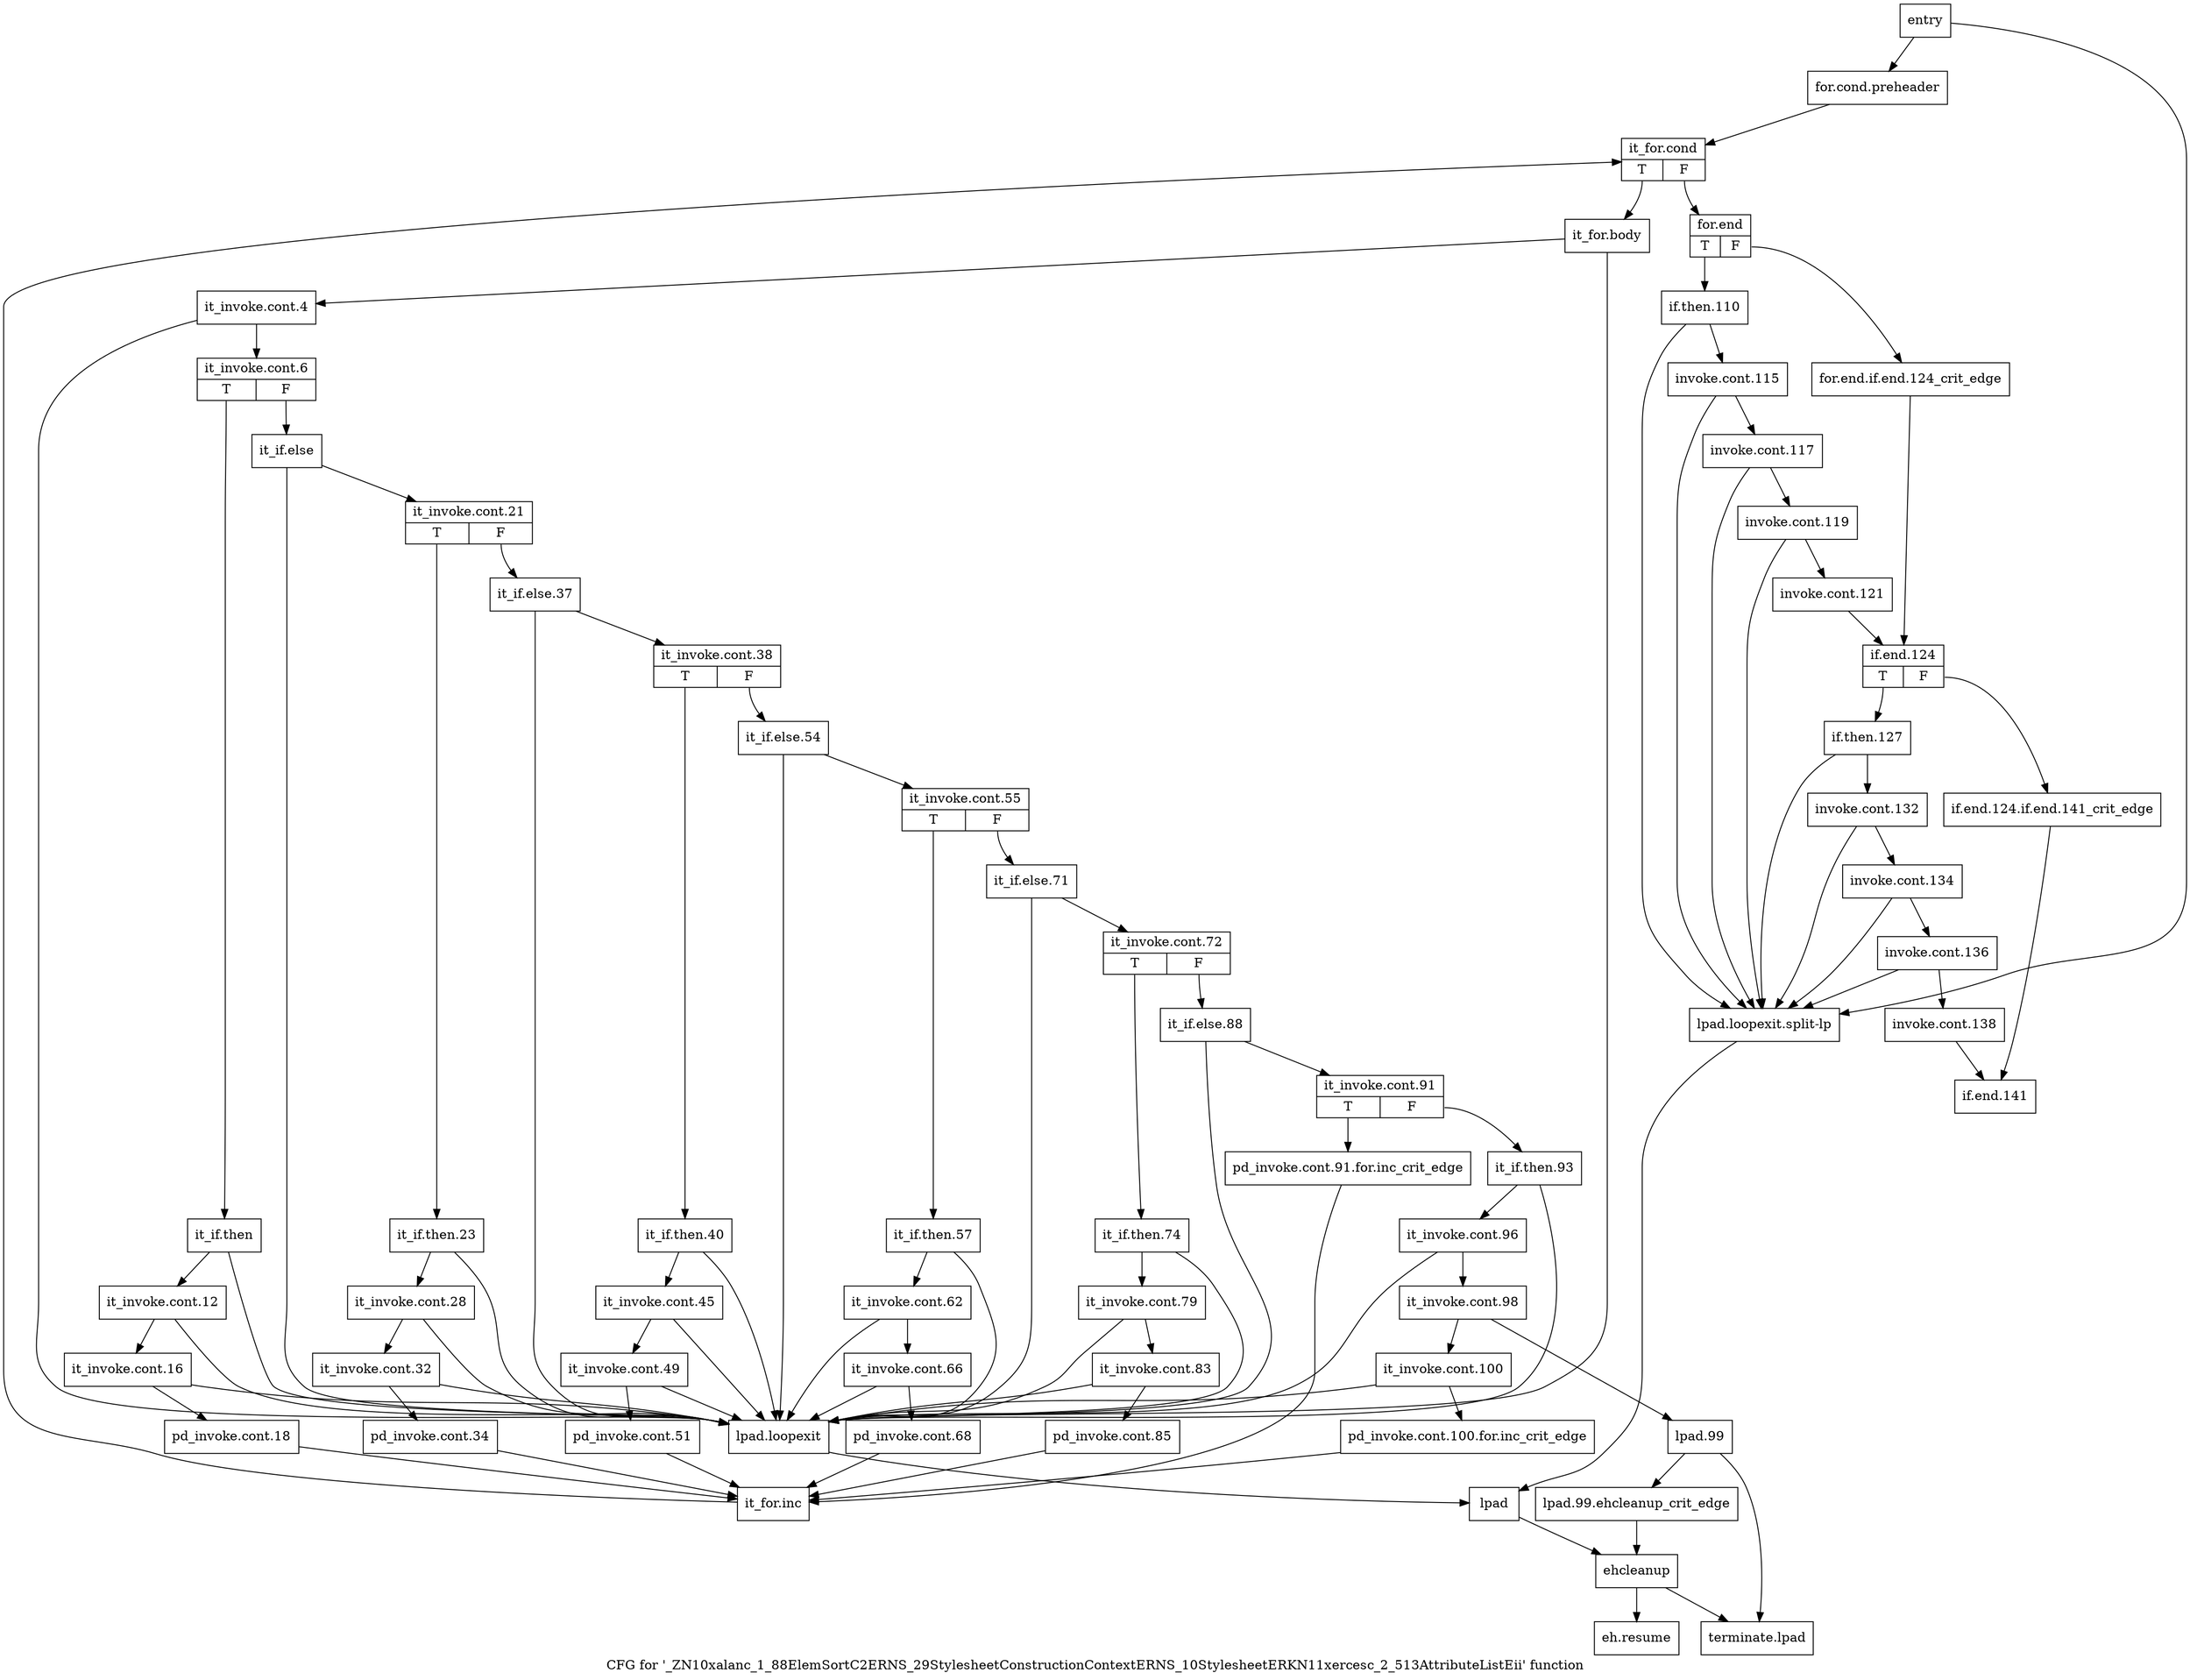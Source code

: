 digraph "CFG for '_ZN10xalanc_1_88ElemSortC2ERNS_29StylesheetConstructionContextERNS_10StylesheetERKN11xercesc_2_513AttributeListEii' function" {
	label="CFG for '_ZN10xalanc_1_88ElemSortC2ERNS_29StylesheetConstructionContextERNS_10StylesheetERKN11xercesc_2_513AttributeListEii' function";

	Node0x72f9790 [shape=record,label="{entry}"];
	Node0x72f9790 -> Node0x72f97e0;
	Node0x72f9790 -> Node0x72f9b00;
	Node0x72f97e0 [shape=record,label="{for.cond.preheader}"];
	Node0x72f97e0 -> Node0x72f9830;
	Node0x72f9830 [shape=record,label="{it_for.cond|{<s0>T|<s1>F}}"];
	Node0x72f9830:s0 -> Node0x72f9880;
	Node0x72f9830:s1 -> Node0x72fa690;
	Node0x72f9880 [shape=record,label="{it_for.body}"];
	Node0x72f9880 -> Node0x72f98d0;
	Node0x72f9880 -> Node0x72f9ab0;
	Node0x72f98d0 [shape=record,label="{it_invoke.cont.4}"];
	Node0x72f98d0 -> Node0x72f9920;
	Node0x72f98d0 -> Node0x72f9ab0;
	Node0x72f9920 [shape=record,label="{it_invoke.cont.6|{<s0>T|<s1>F}}"];
	Node0x72f9920:s0 -> Node0x72f9970;
	Node0x72f9920:s1 -> Node0x72f9ba0;
	Node0x72f9970 [shape=record,label="{it_if.then}"];
	Node0x72f9970 -> Node0x72f99c0;
	Node0x72f9970 -> Node0x72f9ab0;
	Node0x72f99c0 [shape=record,label="{it_invoke.cont.12}"];
	Node0x72f99c0 -> Node0x72f9a10;
	Node0x72f99c0 -> Node0x72f9ab0;
	Node0x72f9a10 [shape=record,label="{it_invoke.cont.16}"];
	Node0x72f9a10 -> Node0x72f9a60;
	Node0x72f9a10 -> Node0x72f9ab0;
	Node0x72f9a60 [shape=record,label="{pd_invoke.cont.18}"];
	Node0x72f9a60 -> Node0x72fa640;
	Node0x72f9ab0 [shape=record,label="{lpad.loopexit}"];
	Node0x72f9ab0 -> Node0x72f9b50;
	Node0x72f9b00 [shape=record,label="{lpad.loopexit.split-lp}"];
	Node0x72f9b00 -> Node0x72f9b50;
	Node0x72f9b50 [shape=record,label="{lpad}"];
	Node0x72f9b50 -> Node0x72fab40;
	Node0x72f9ba0 [shape=record,label="{it_if.else}"];
	Node0x72f9ba0 -> Node0x72f9bf0;
	Node0x72f9ba0 -> Node0x72f9ab0;
	Node0x72f9bf0 [shape=record,label="{it_invoke.cont.21|{<s0>T|<s1>F}}"];
	Node0x72f9bf0:s0 -> Node0x72f9c40;
	Node0x72f9bf0:s1 -> Node0x72f9d80;
	Node0x72f9c40 [shape=record,label="{it_if.then.23}"];
	Node0x72f9c40 -> Node0x72f9c90;
	Node0x72f9c40 -> Node0x72f9ab0;
	Node0x72f9c90 [shape=record,label="{it_invoke.cont.28}"];
	Node0x72f9c90 -> Node0x72f9ce0;
	Node0x72f9c90 -> Node0x72f9ab0;
	Node0x72f9ce0 [shape=record,label="{it_invoke.cont.32}"];
	Node0x72f9ce0 -> Node0x72f9d30;
	Node0x72f9ce0 -> Node0x72f9ab0;
	Node0x72f9d30 [shape=record,label="{pd_invoke.cont.34}"];
	Node0x72f9d30 -> Node0x72fa640;
	Node0x72f9d80 [shape=record,label="{it_if.else.37}"];
	Node0x72f9d80 -> Node0x72f9dd0;
	Node0x72f9d80 -> Node0x72f9ab0;
	Node0x72f9dd0 [shape=record,label="{it_invoke.cont.38|{<s0>T|<s1>F}}"];
	Node0x72f9dd0:s0 -> Node0x72f9e20;
	Node0x72f9dd0:s1 -> Node0x72f9f60;
	Node0x72f9e20 [shape=record,label="{it_if.then.40}"];
	Node0x72f9e20 -> Node0x72f9e70;
	Node0x72f9e20 -> Node0x72f9ab0;
	Node0x72f9e70 [shape=record,label="{it_invoke.cont.45}"];
	Node0x72f9e70 -> Node0x72f9ec0;
	Node0x72f9e70 -> Node0x72f9ab0;
	Node0x72f9ec0 [shape=record,label="{it_invoke.cont.49}"];
	Node0x72f9ec0 -> Node0x72f9f10;
	Node0x72f9ec0 -> Node0x72f9ab0;
	Node0x72f9f10 [shape=record,label="{pd_invoke.cont.51}"];
	Node0x72f9f10 -> Node0x72fa640;
	Node0x72f9f60 [shape=record,label="{it_if.else.54}"];
	Node0x72f9f60 -> Node0x72f9fb0;
	Node0x72f9f60 -> Node0x72f9ab0;
	Node0x72f9fb0 [shape=record,label="{it_invoke.cont.55|{<s0>T|<s1>F}}"];
	Node0x72f9fb0:s0 -> Node0x72fa000;
	Node0x72f9fb0:s1 -> Node0x72fa140;
	Node0x72fa000 [shape=record,label="{it_if.then.57}"];
	Node0x72fa000 -> Node0x72fa050;
	Node0x72fa000 -> Node0x72f9ab0;
	Node0x72fa050 [shape=record,label="{it_invoke.cont.62}"];
	Node0x72fa050 -> Node0x72fa0a0;
	Node0x72fa050 -> Node0x72f9ab0;
	Node0x72fa0a0 [shape=record,label="{it_invoke.cont.66}"];
	Node0x72fa0a0 -> Node0x72fa0f0;
	Node0x72fa0a0 -> Node0x72f9ab0;
	Node0x72fa0f0 [shape=record,label="{pd_invoke.cont.68}"];
	Node0x72fa0f0 -> Node0x72fa640;
	Node0x72fa140 [shape=record,label="{it_if.else.71}"];
	Node0x72fa140 -> Node0x72fa190;
	Node0x72fa140 -> Node0x72f9ab0;
	Node0x72fa190 [shape=record,label="{it_invoke.cont.72|{<s0>T|<s1>F}}"];
	Node0x72fa190:s0 -> Node0x72fa1e0;
	Node0x72fa190:s1 -> Node0x72fa320;
	Node0x72fa1e0 [shape=record,label="{it_if.then.74}"];
	Node0x72fa1e0 -> Node0x72fa230;
	Node0x72fa1e0 -> Node0x72f9ab0;
	Node0x72fa230 [shape=record,label="{it_invoke.cont.79}"];
	Node0x72fa230 -> Node0x72fa280;
	Node0x72fa230 -> Node0x72f9ab0;
	Node0x72fa280 [shape=record,label="{it_invoke.cont.83}"];
	Node0x72fa280 -> Node0x72fa2d0;
	Node0x72fa280 -> Node0x72f9ab0;
	Node0x72fa2d0 [shape=record,label="{pd_invoke.cont.85}"];
	Node0x72fa2d0 -> Node0x72fa640;
	Node0x72fa320 [shape=record,label="{it_if.else.88}"];
	Node0x72fa320 -> Node0x72fa370;
	Node0x72fa320 -> Node0x72f9ab0;
	Node0x72fa370 [shape=record,label="{it_invoke.cont.91|{<s0>T|<s1>F}}"];
	Node0x72fa370:s0 -> Node0x72fa3c0;
	Node0x72fa370:s1 -> Node0x72fa410;
	Node0x72fa3c0 [shape=record,label="{pd_invoke.cont.91.for.inc_crit_edge}"];
	Node0x72fa3c0 -> Node0x72fa640;
	Node0x72fa410 [shape=record,label="{it_if.then.93}"];
	Node0x72fa410 -> Node0x72fa460;
	Node0x72fa410 -> Node0x72f9ab0;
	Node0x72fa460 [shape=record,label="{it_invoke.cont.96}"];
	Node0x72fa460 -> Node0x72fa4b0;
	Node0x72fa460 -> Node0x72f9ab0;
	Node0x72fa4b0 [shape=record,label="{it_invoke.cont.98}"];
	Node0x72fa4b0 -> Node0x72fa500;
	Node0x72fa4b0 -> Node0x72fa5a0;
	Node0x72fa500 [shape=record,label="{it_invoke.cont.100}"];
	Node0x72fa500 -> Node0x72fa550;
	Node0x72fa500 -> Node0x72f9ab0;
	Node0x72fa550 [shape=record,label="{pd_invoke.cont.100.for.inc_crit_edge}"];
	Node0x72fa550 -> Node0x72fa640;
	Node0x72fa5a0 [shape=record,label="{lpad.99}"];
	Node0x72fa5a0 -> Node0x72fa5f0;
	Node0x72fa5a0 -> Node0x72fabe0;
	Node0x72fa5f0 [shape=record,label="{lpad.99.ehcleanup_crit_edge}"];
	Node0x72fa5f0 -> Node0x72fab40;
	Node0x72fa640 [shape=record,label="{it_for.inc}"];
	Node0x72fa640 -> Node0x72f9830;
	Node0x72fa690 [shape=record,label="{for.end|{<s0>T|<s1>F}}"];
	Node0x72fa690:s0 -> Node0x72fa730;
	Node0x72fa690:s1 -> Node0x72fa6e0;
	Node0x72fa6e0 [shape=record,label="{for.end.if.end.124_crit_edge}"];
	Node0x72fa6e0 -> Node0x72fa8c0;
	Node0x72fa730 [shape=record,label="{if.then.110}"];
	Node0x72fa730 -> Node0x72fa780;
	Node0x72fa730 -> Node0x72f9b00;
	Node0x72fa780 [shape=record,label="{invoke.cont.115}"];
	Node0x72fa780 -> Node0x72fa7d0;
	Node0x72fa780 -> Node0x72f9b00;
	Node0x72fa7d0 [shape=record,label="{invoke.cont.117}"];
	Node0x72fa7d0 -> Node0x72fa820;
	Node0x72fa7d0 -> Node0x72f9b00;
	Node0x72fa820 [shape=record,label="{invoke.cont.119}"];
	Node0x72fa820 -> Node0x72fa870;
	Node0x72fa820 -> Node0x72f9b00;
	Node0x72fa870 [shape=record,label="{invoke.cont.121}"];
	Node0x72fa870 -> Node0x72fa8c0;
	Node0x72fa8c0 [shape=record,label="{if.end.124|{<s0>T|<s1>F}}"];
	Node0x72fa8c0:s0 -> Node0x72fa960;
	Node0x72fa8c0:s1 -> Node0x72fa910;
	Node0x72fa910 [shape=record,label="{if.end.124.if.end.141_crit_edge}"];
	Node0x72fa910 -> Node0x72faaf0;
	Node0x72fa960 [shape=record,label="{if.then.127}"];
	Node0x72fa960 -> Node0x72fa9b0;
	Node0x72fa960 -> Node0x72f9b00;
	Node0x72fa9b0 [shape=record,label="{invoke.cont.132}"];
	Node0x72fa9b0 -> Node0x72faa00;
	Node0x72fa9b0 -> Node0x72f9b00;
	Node0x72faa00 [shape=record,label="{invoke.cont.134}"];
	Node0x72faa00 -> Node0x72faa50;
	Node0x72faa00 -> Node0x72f9b00;
	Node0x72faa50 [shape=record,label="{invoke.cont.136}"];
	Node0x72faa50 -> Node0x72faaa0;
	Node0x72faa50 -> Node0x72f9b00;
	Node0x72faaa0 [shape=record,label="{invoke.cont.138}"];
	Node0x72faaa0 -> Node0x72faaf0;
	Node0x72faaf0 [shape=record,label="{if.end.141}"];
	Node0x72fab40 [shape=record,label="{ehcleanup}"];
	Node0x72fab40 -> Node0x72fab90;
	Node0x72fab40 -> Node0x72fabe0;
	Node0x72fab90 [shape=record,label="{eh.resume}"];
	Node0x72fabe0 [shape=record,label="{terminate.lpad}"];
}
